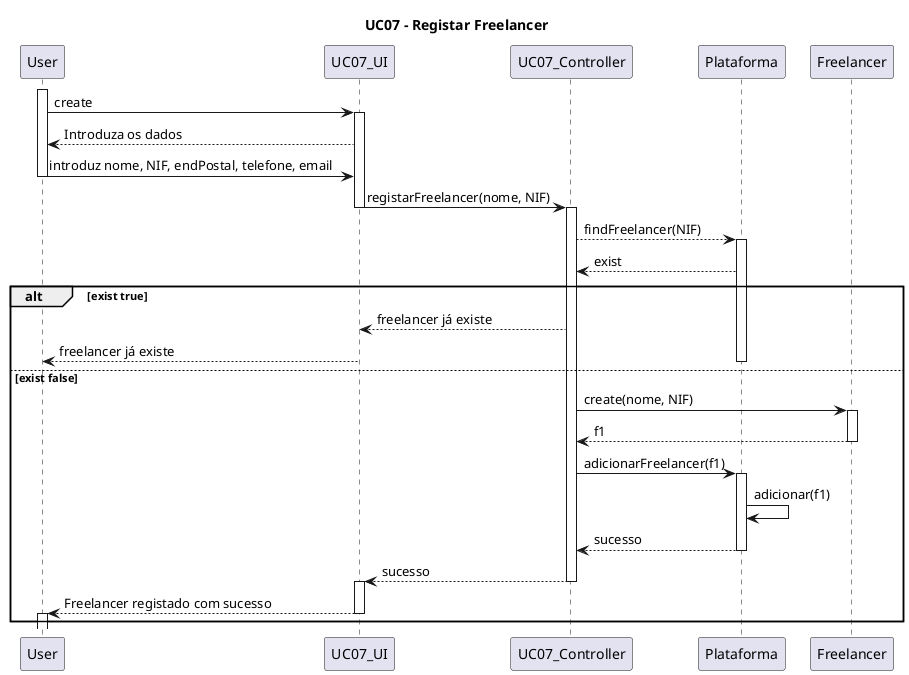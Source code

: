 @startuml

title UC07 - Registar Freelancer

activate User
User->UC07_UI:create
activate UC07_UI
UC07_UI-->User:Introduza os dados
User->UC07_UI:introduz nome, NIF, endPostal, telefone, email
deactivate User

UC07_UI->UC07_Controller:registarFreelancer(nome, NIF)
deactivate UC07_UI
activate UC07_Controller
UC07_Controller-->Plataforma:findFreelancer(NIF)
activate Plataforma
Plataforma-->UC07_Controller: exist
alt exist true
UC07_Controller--> UC07_UI: freelancer já existe
UC07_UI -->User: freelancer já existe
else exist false
deactivate Plataforma
UC07_Controller->Freelancer: create(nome, NIF)
activate Freelancer
Freelancer-->UC07_Controller:f1
deactivate Freelancer
UC07_Controller ->Plataforma:adicionarFreelancer(f1)
activate Plataforma
Plataforma->Plataforma:adicionar(f1)
Plataforma-->UC07_Controller:sucesso
deactivate Plataforma
UC07_Controller -->UC07_UI:sucesso
deactivate UC07_Controller
activate UC07_UI
UC07_UI-->User:Freelancer registado com sucesso
deactivate UC07_UI
activate User
deactivate User
end




@enduml
